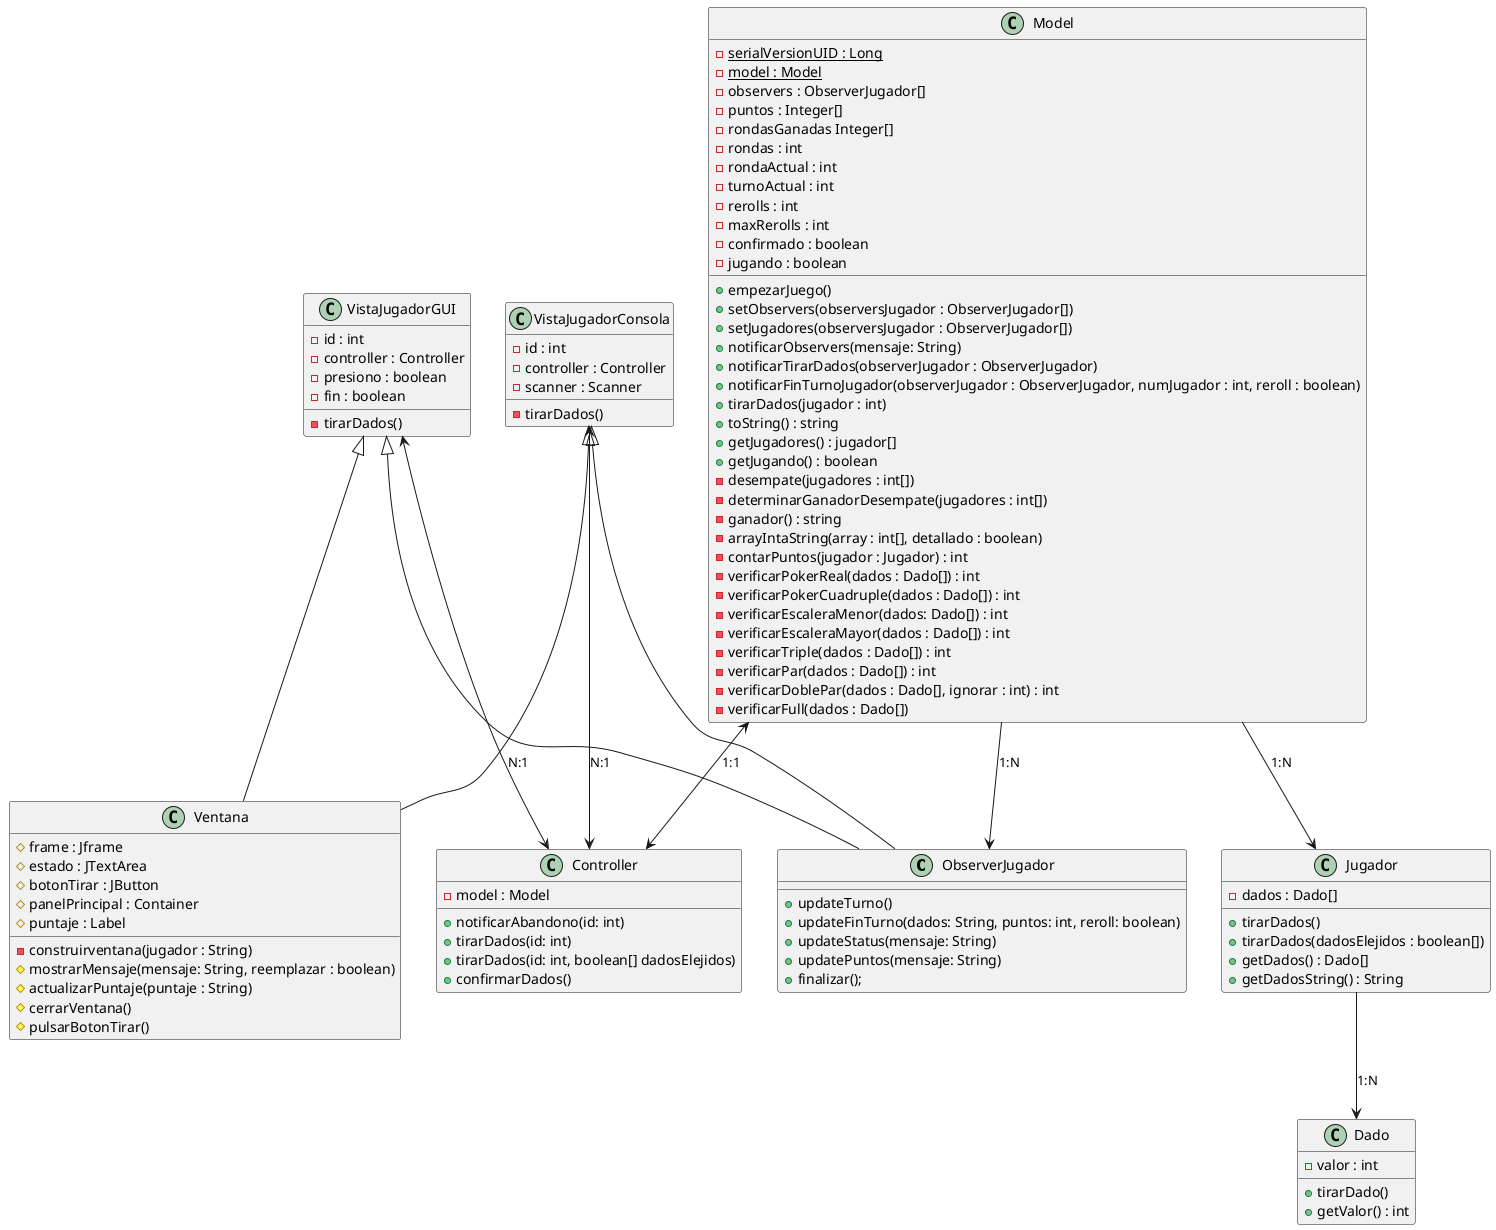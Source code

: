 @startuml
class ObserverJugador {
    + updateTurno()
    + updateFinTurno(dados: String, puntos: int, reroll: boolean)
    + updateStatus(mensaje: String)
    + updatePuntos(mensaje: String)
    + finalizar();
}

class Ventana{
    # frame : Jframe
    # estado : JTextArea
    # botonTirar : JButton
    # panelPrincipal : Container
    # puntaje : Label


    - construirventana(jugador : String)
    # mostrarMensaje(mensaje: String, reemplazar : boolean)
    # actualizarPuntaje(puntaje : String)
    # cerrarVentana()
    # pulsarBotonTirar()
}

class VistaJugadorGUI{
    - id : int
    - controller : Controller
    - presiono : boolean
    - fin : boolean

    - tirarDados()
}

class VistaJugadorConsola{
    - id : int
    - controller : Controller
    - scanner : Scanner

    - tirarDados()
}

class Controller {
    - model : Model

    + notificarAbandono(id: int)
    + tirarDados(id: int)
    + tirarDados(id: int, boolean[] dadosElejidos)
    + confirmarDados()
}

class Model {
    {static} - serialVersionUID : Long
    {static} - model : Model
    - observers : ObserverJugador[]
    - puntos : Integer[]
    - rondasGanadas Integer[]
    - rondas : int
    - rondaActual : int
    - turnoActual : int
    - rerolls : int
    - maxRerolls : int
    - confirmado : boolean
    - jugando : boolean

    + empezarJuego()
    + setObservers(observersJugador : ObserverJugador[])
    + setJugadores(observersJugador : ObserverJugador[])
    + notificarObservers(mensaje: String)
    + notificarTirarDados(observerJugador : ObserverJugador)
    + notificarFinTurnoJugador(observerJugador : ObserverJugador, numJugador : int, reroll : boolean)
    + tirarDados(jugador : int)
    + toString() : string
    + getJugadores() : jugador[]
    + getJugando() : boolean
    - desempate(jugadores : int[])
    - determinarGanadorDesempate(jugadores : int[])
    - ganador() : string
    - arrayIntaString(array : int[], detallado : boolean)
    - contarPuntos(jugador : Jugador) : int
    - verificarPokerReal(dados : Dado[]) : int
    - verificarPokerCuadruple(dados : Dado[]) : int
    - verificarEscaleraMenor(dados: Dado[]) : int
    - verificarEscaleraMayor(dados : Dado[]) : int
    - verificarTriple(dados : Dado[]) : int
    - verificarPar(dados : Dado[]) : int
    - verificarDoblePar(dados : Dado[], ignorar : int) : int
    - verificarFull(dados : Dado[])
}

class Jugador{
    - dados : Dado[]

    + tirarDados()
    + tirarDados(dadosElejidos : boolean[])
    + getDados() : Dado[]
    + getDadosString() : String
}

class Dado{
    - valor : int

    + tirarDado()
    + getValor() : int
}

VistaJugadorGUI <|-- Ventana
VistaJugadorGUI <|-- ObserverJugador
VistaJugadorConsola <|-- Ventana
VistaJugadorConsola <|-- ObserverJugador
VistaJugadorGUI <--> Controller : N:1
VistaJugadorConsola <--> Controller : N:1
Jugador --> Dado : 1:N
Model --> Jugador : 1:N
Model <--> Controller : 1:1
Model --> ObserverJugador : 1:N
@enduml